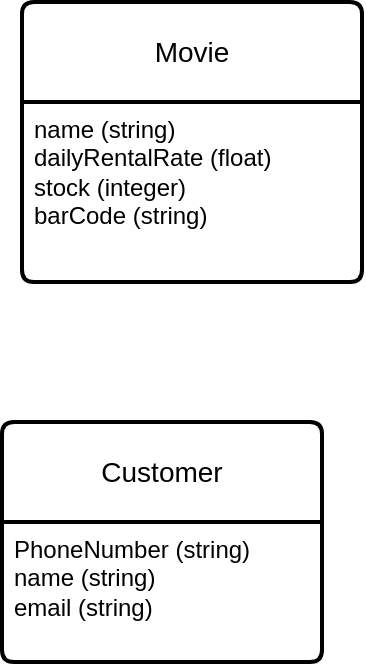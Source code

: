<mxfile version="21.4.0" type="github">
  <diagram name="Page-1" id="aUW4M_aZR9SC_788iQXB">
    <mxGraphModel dx="521" dy="531" grid="1" gridSize="10" guides="1" tooltips="1" connect="1" arrows="1" fold="1" page="1" pageScale="1" pageWidth="850" pageHeight="1100" math="0" shadow="0">
      <root>
        <mxCell id="0" />
        <mxCell id="1" parent="0" />
        <mxCell id="tS1ngkbpHuZimv4KO4le-1" value="Movie" style="swimlane;childLayout=stackLayout;horizontal=1;startSize=50;horizontalStack=0;rounded=1;fontSize=14;fontStyle=0;strokeWidth=2;resizeParent=0;resizeLast=1;shadow=0;dashed=0;align=center;arcSize=4;whiteSpace=wrap;html=1;" vertex="1" parent="1">
          <mxGeometry x="310" y="310" width="170" height="140" as="geometry" />
        </mxCell>
        <mxCell id="tS1ngkbpHuZimv4KO4le-2" value="name (string)&lt;br&gt;dailyRentalRate (float)&lt;br&gt;stock (integer)&lt;br&gt;barCode (string)" style="align=left;strokeColor=none;fillColor=none;spacingLeft=4;fontSize=12;verticalAlign=top;resizable=0;rotatable=0;part=1;html=1;" vertex="1" parent="tS1ngkbpHuZimv4KO4le-1">
          <mxGeometry y="50" width="170" height="90" as="geometry" />
        </mxCell>
        <mxCell id="tS1ngkbpHuZimv4KO4le-3" value="Customer" style="swimlane;childLayout=stackLayout;horizontal=1;startSize=50;horizontalStack=0;rounded=1;fontSize=14;fontStyle=0;strokeWidth=2;resizeParent=0;resizeLast=1;shadow=0;dashed=0;align=center;arcSize=4;whiteSpace=wrap;html=1;" vertex="1" parent="1">
          <mxGeometry x="300" y="520" width="160" height="120" as="geometry" />
        </mxCell>
        <mxCell id="tS1ngkbpHuZimv4KO4le-4" value="PhoneNumber (string)&lt;br&gt;name (string)&lt;br&gt;email (string)&lt;br&gt;" style="align=left;strokeColor=none;fillColor=none;spacingLeft=4;fontSize=12;verticalAlign=top;resizable=0;rotatable=0;part=1;html=1;" vertex="1" parent="tS1ngkbpHuZimv4KO4le-3">
          <mxGeometry y="50" width="160" height="70" as="geometry" />
        </mxCell>
      </root>
    </mxGraphModel>
  </diagram>
</mxfile>
